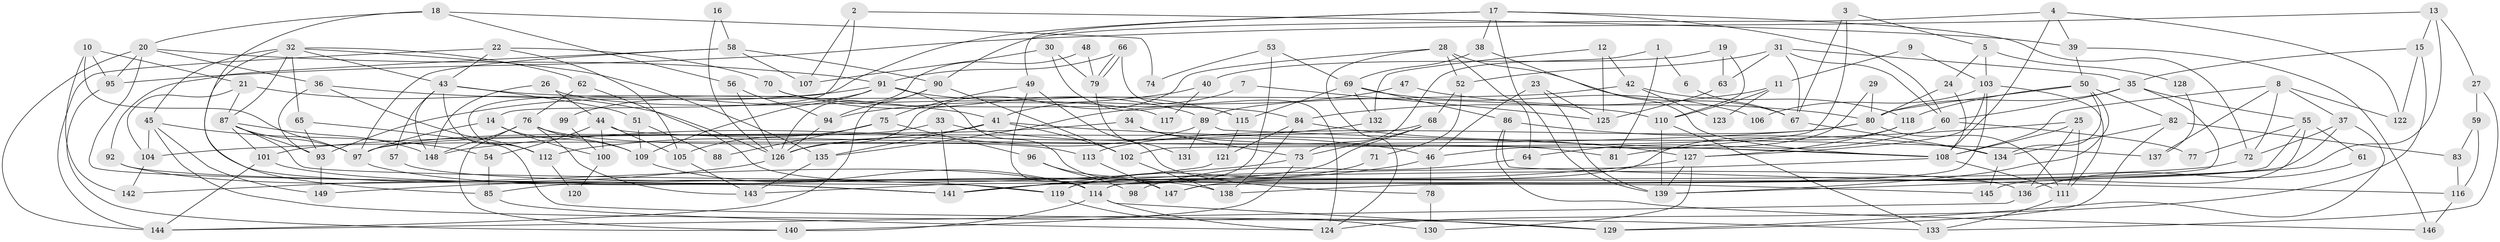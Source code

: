 // Generated by graph-tools (version 1.1) at 2025/50/03/09/25 03:50:03]
// undirected, 149 vertices, 298 edges
graph export_dot {
graph [start="1"]
  node [color=gray90,style=filled];
  1;
  2;
  3;
  4;
  5;
  6;
  7;
  8;
  9;
  10;
  11;
  12;
  13;
  14;
  15;
  16;
  17;
  18;
  19;
  20;
  21;
  22;
  23;
  24;
  25;
  26;
  27;
  28;
  29;
  30;
  31;
  32;
  33;
  34;
  35;
  36;
  37;
  38;
  39;
  40;
  41;
  42;
  43;
  44;
  45;
  46;
  47;
  48;
  49;
  50;
  51;
  52;
  53;
  54;
  55;
  56;
  57;
  58;
  59;
  60;
  61;
  62;
  63;
  64;
  65;
  66;
  67;
  68;
  69;
  70;
  71;
  72;
  73;
  74;
  75;
  76;
  77;
  78;
  79;
  80;
  81;
  82;
  83;
  84;
  85;
  86;
  87;
  88;
  89;
  90;
  91;
  92;
  93;
  94;
  95;
  96;
  97;
  98;
  99;
  100;
  101;
  102;
  103;
  104;
  105;
  106;
  107;
  108;
  109;
  110;
  111;
  112;
  113;
  114;
  115;
  116;
  117;
  118;
  119;
  120;
  121;
  122;
  123;
  124;
  125;
  126;
  127;
  128;
  129;
  130;
  131;
  132;
  133;
  134;
  135;
  136;
  137;
  138;
  139;
  140;
  141;
  142;
  143;
  144;
  145;
  146;
  147;
  148;
  149;
  1 -- 81;
  1 -- 73;
  1 -- 6;
  2 -- 14;
  2 -- 39;
  2 -- 107;
  3 -- 102;
  3 -- 67;
  3 -- 5;
  4 -- 39;
  4 -- 108;
  4 -- 90;
  4 -- 122;
  5 -- 24;
  5 -- 103;
  5 -- 128;
  6 -- 67;
  7 -- 41;
  7 -- 125;
  8 -- 72;
  8 -- 37;
  8 -- 108;
  8 -- 122;
  8 -- 137;
  9 -- 103;
  9 -- 11;
  10 -- 21;
  10 -- 95;
  10 -- 97;
  10 -- 142;
  11 -- 110;
  11 -- 84;
  11 -- 123;
  12 -- 42;
  12 -- 132;
  12 -- 125;
  13 -- 15;
  13 -- 139;
  13 -- 27;
  13 -- 95;
  14 -- 97;
  14 -- 109;
  14 -- 100;
  15 -- 122;
  15 -- 124;
  15 -- 35;
  16 -- 126;
  16 -- 58;
  17 -- 139;
  17 -- 112;
  17 -- 38;
  17 -- 49;
  17 -- 60;
  17 -- 72;
  18 -- 56;
  18 -- 141;
  18 -- 20;
  18 -- 74;
  19 -- 63;
  19 -- 110;
  19 -- 40;
  20 -- 91;
  20 -- 36;
  20 -- 95;
  20 -- 119;
  20 -- 144;
  21 -- 87;
  21 -- 104;
  21 -- 126;
  22 -- 105;
  22 -- 43;
  22 -- 70;
  22 -- 144;
  23 -- 46;
  23 -- 139;
  23 -- 125;
  24 -- 80;
  24 -- 108;
  25 -- 111;
  25 -- 108;
  25 -- 81;
  25 -- 136;
  26 -- 44;
  26 -- 148;
  26 -- 117;
  27 -- 133;
  27 -- 59;
  28 -- 67;
  28 -- 124;
  28 -- 52;
  28 -- 64;
  28 -- 126;
  29 -- 46;
  29 -- 80;
  30 -- 107;
  30 -- 115;
  30 -- 79;
  31 -- 60;
  31 -- 35;
  31 -- 52;
  31 -- 63;
  31 -- 67;
  32 -- 135;
  32 -- 87;
  32 -- 43;
  32 -- 45;
  32 -- 62;
  32 -- 65;
  32 -- 85;
  33 -- 141;
  33 -- 97;
  33 -- 46;
  34 -- 101;
  34 -- 73;
  34 -- 81;
  35 -- 147;
  35 -- 55;
  35 -- 60;
  35 -- 80;
  36 -- 93;
  36 -- 41;
  36 -- 112;
  37 -- 129;
  37 -- 138;
  37 -- 72;
  38 -- 108;
  38 -- 69;
  39 -- 50;
  39 -- 146;
  40 -- 94;
  40 -- 117;
  41 -- 112;
  41 -- 102;
  41 -- 135;
  41 -- 137;
  42 -- 118;
  42 -- 89;
  42 -- 123;
  43 -- 148;
  43 -- 51;
  43 -- 57;
  43 -- 110;
  43 -- 112;
  44 -- 108;
  44 -- 54;
  44 -- 100;
  44 -- 105;
  45 -- 149;
  45 -- 54;
  45 -- 104;
  45 -- 129;
  46 -- 141;
  46 -- 78;
  47 -- 80;
  47 -- 135;
  48 -- 126;
  48 -- 79;
  49 -- 78;
  49 -- 75;
  49 -- 114;
  50 -- 134;
  50 -- 80;
  50 -- 82;
  50 -- 118;
  50 -- 139;
  51 -- 109;
  51 -- 88;
  52 -- 68;
  52 -- 71;
  53 -- 141;
  53 -- 69;
  53 -- 74;
  54 -- 85;
  55 -- 114;
  55 -- 61;
  55 -- 77;
  55 -- 145;
  56 -- 94;
  56 -- 126;
  57 -- 136;
  58 -- 90;
  58 -- 92;
  58 -- 97;
  58 -- 107;
  59 -- 116;
  59 -- 83;
  60 -- 64;
  60 -- 77;
  61 -- 136;
  62 -- 76;
  62 -- 119;
  63 -- 125;
  64 -- 98;
  65 -- 133;
  65 -- 93;
  66 -- 79;
  66 -- 79;
  66 -- 124;
  66 -- 91;
  67 -- 134;
  68 -- 97;
  68 -- 73;
  68 -- 143;
  69 -- 115;
  69 -- 86;
  69 -- 106;
  69 -- 132;
  70 -- 89;
  70 -- 84;
  71 -- 119;
  72 -- 85;
  73 -- 140;
  73 -- 149;
  75 -- 105;
  75 -- 88;
  75 -- 96;
  76 -- 113;
  76 -- 140;
  76 -- 109;
  76 -- 143;
  76 -- 148;
  78 -- 130;
  79 -- 131;
  80 -- 104;
  80 -- 111;
  80 -- 113;
  82 -- 129;
  82 -- 83;
  82 -- 134;
  83 -- 116;
  84 -- 138;
  84 -- 121;
  84 -- 127;
  85 -- 124;
  86 -- 134;
  86 -- 116;
  86 -- 146;
  87 -- 97;
  87 -- 93;
  87 -- 101;
  87 -- 145;
  87 -- 148;
  89 -- 126;
  89 -- 108;
  89 -- 131;
  90 -- 144;
  90 -- 94;
  90 -- 102;
  91 -- 109;
  91 -- 93;
  91 -- 99;
  91 -- 115;
  91 -- 147;
  92 -- 141;
  92 -- 114;
  93 -- 149;
  94 -- 126;
  95 -- 140;
  96 -- 147;
  96 -- 98;
  97 -- 138;
  99 -- 100;
  100 -- 120;
  101 -- 144;
  101 -- 141;
  102 -- 138;
  103 -- 111;
  103 -- 106;
  103 -- 114;
  103 -- 127;
  104 -- 142;
  105 -- 143;
  108 -- 119;
  108 -- 111;
  109 -- 114;
  110 -- 139;
  110 -- 133;
  111 -- 133;
  112 -- 120;
  113 -- 147;
  114 -- 124;
  114 -- 129;
  114 -- 140;
  115 -- 121;
  116 -- 146;
  118 -- 127;
  118 -- 147;
  119 -- 130;
  121 -- 141;
  126 -- 142;
  127 -- 130;
  127 -- 139;
  127 -- 141;
  128 -- 137;
  132 -- 148;
  134 -- 145;
  135 -- 143;
  136 -- 144;
}
